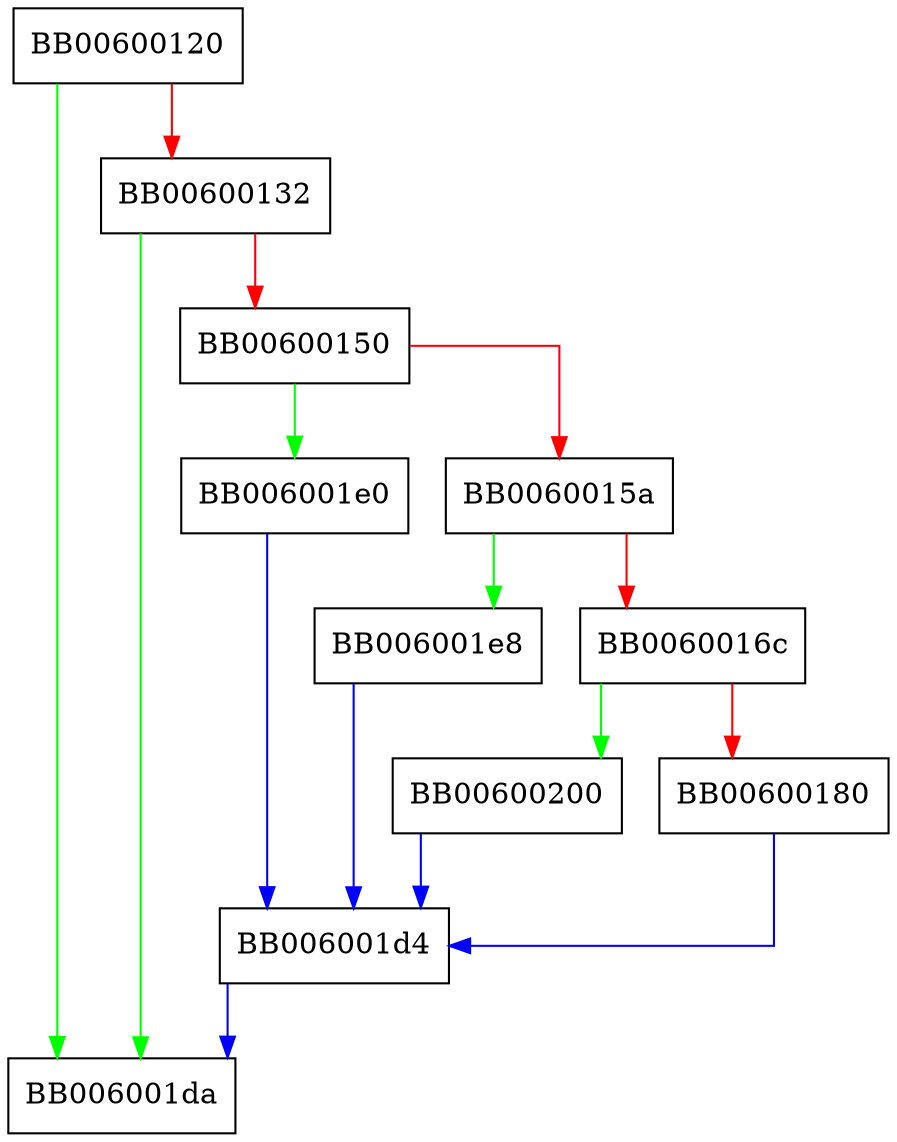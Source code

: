 digraph ossl_quic_vlint_decode {
  node [shape="box"];
  graph [splines=ortho];
  BB00600120 -> BB006001da [color="green"];
  BB00600120 -> BB00600132 [color="red"];
  BB00600132 -> BB006001da [color="green"];
  BB00600132 -> BB00600150 [color="red"];
  BB00600150 -> BB006001e0 [color="green"];
  BB00600150 -> BB0060015a [color="red"];
  BB0060015a -> BB006001e8 [color="green"];
  BB0060015a -> BB0060016c [color="red"];
  BB0060016c -> BB00600200 [color="green"];
  BB0060016c -> BB00600180 [color="red"];
  BB00600180 -> BB006001d4 [color="blue"];
  BB006001d4 -> BB006001da [color="blue"];
  BB006001e0 -> BB006001d4 [color="blue"];
  BB006001e8 -> BB006001d4 [color="blue"];
  BB00600200 -> BB006001d4 [color="blue"];
}